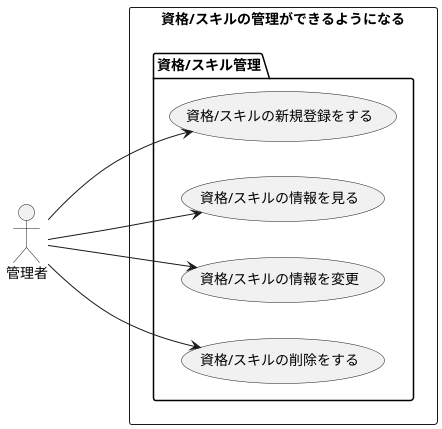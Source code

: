 @startuml
skinparam{
  defaultFontName GenShinGothic-P CJK JP Regular
}
left to right direction

:管理者:

rectangle "資格/スキルの管理ができるようになる" {
    package 資格/スキル管理 {
        管理者--->(資格/スキルの新規登録をする)
        管理者--->(資格/スキルの情報を見る)
        管理者--->(資格/スキルの情報を変更)
        管理者--->(資格/スキルの削除をする)
    }
}
@enduml
